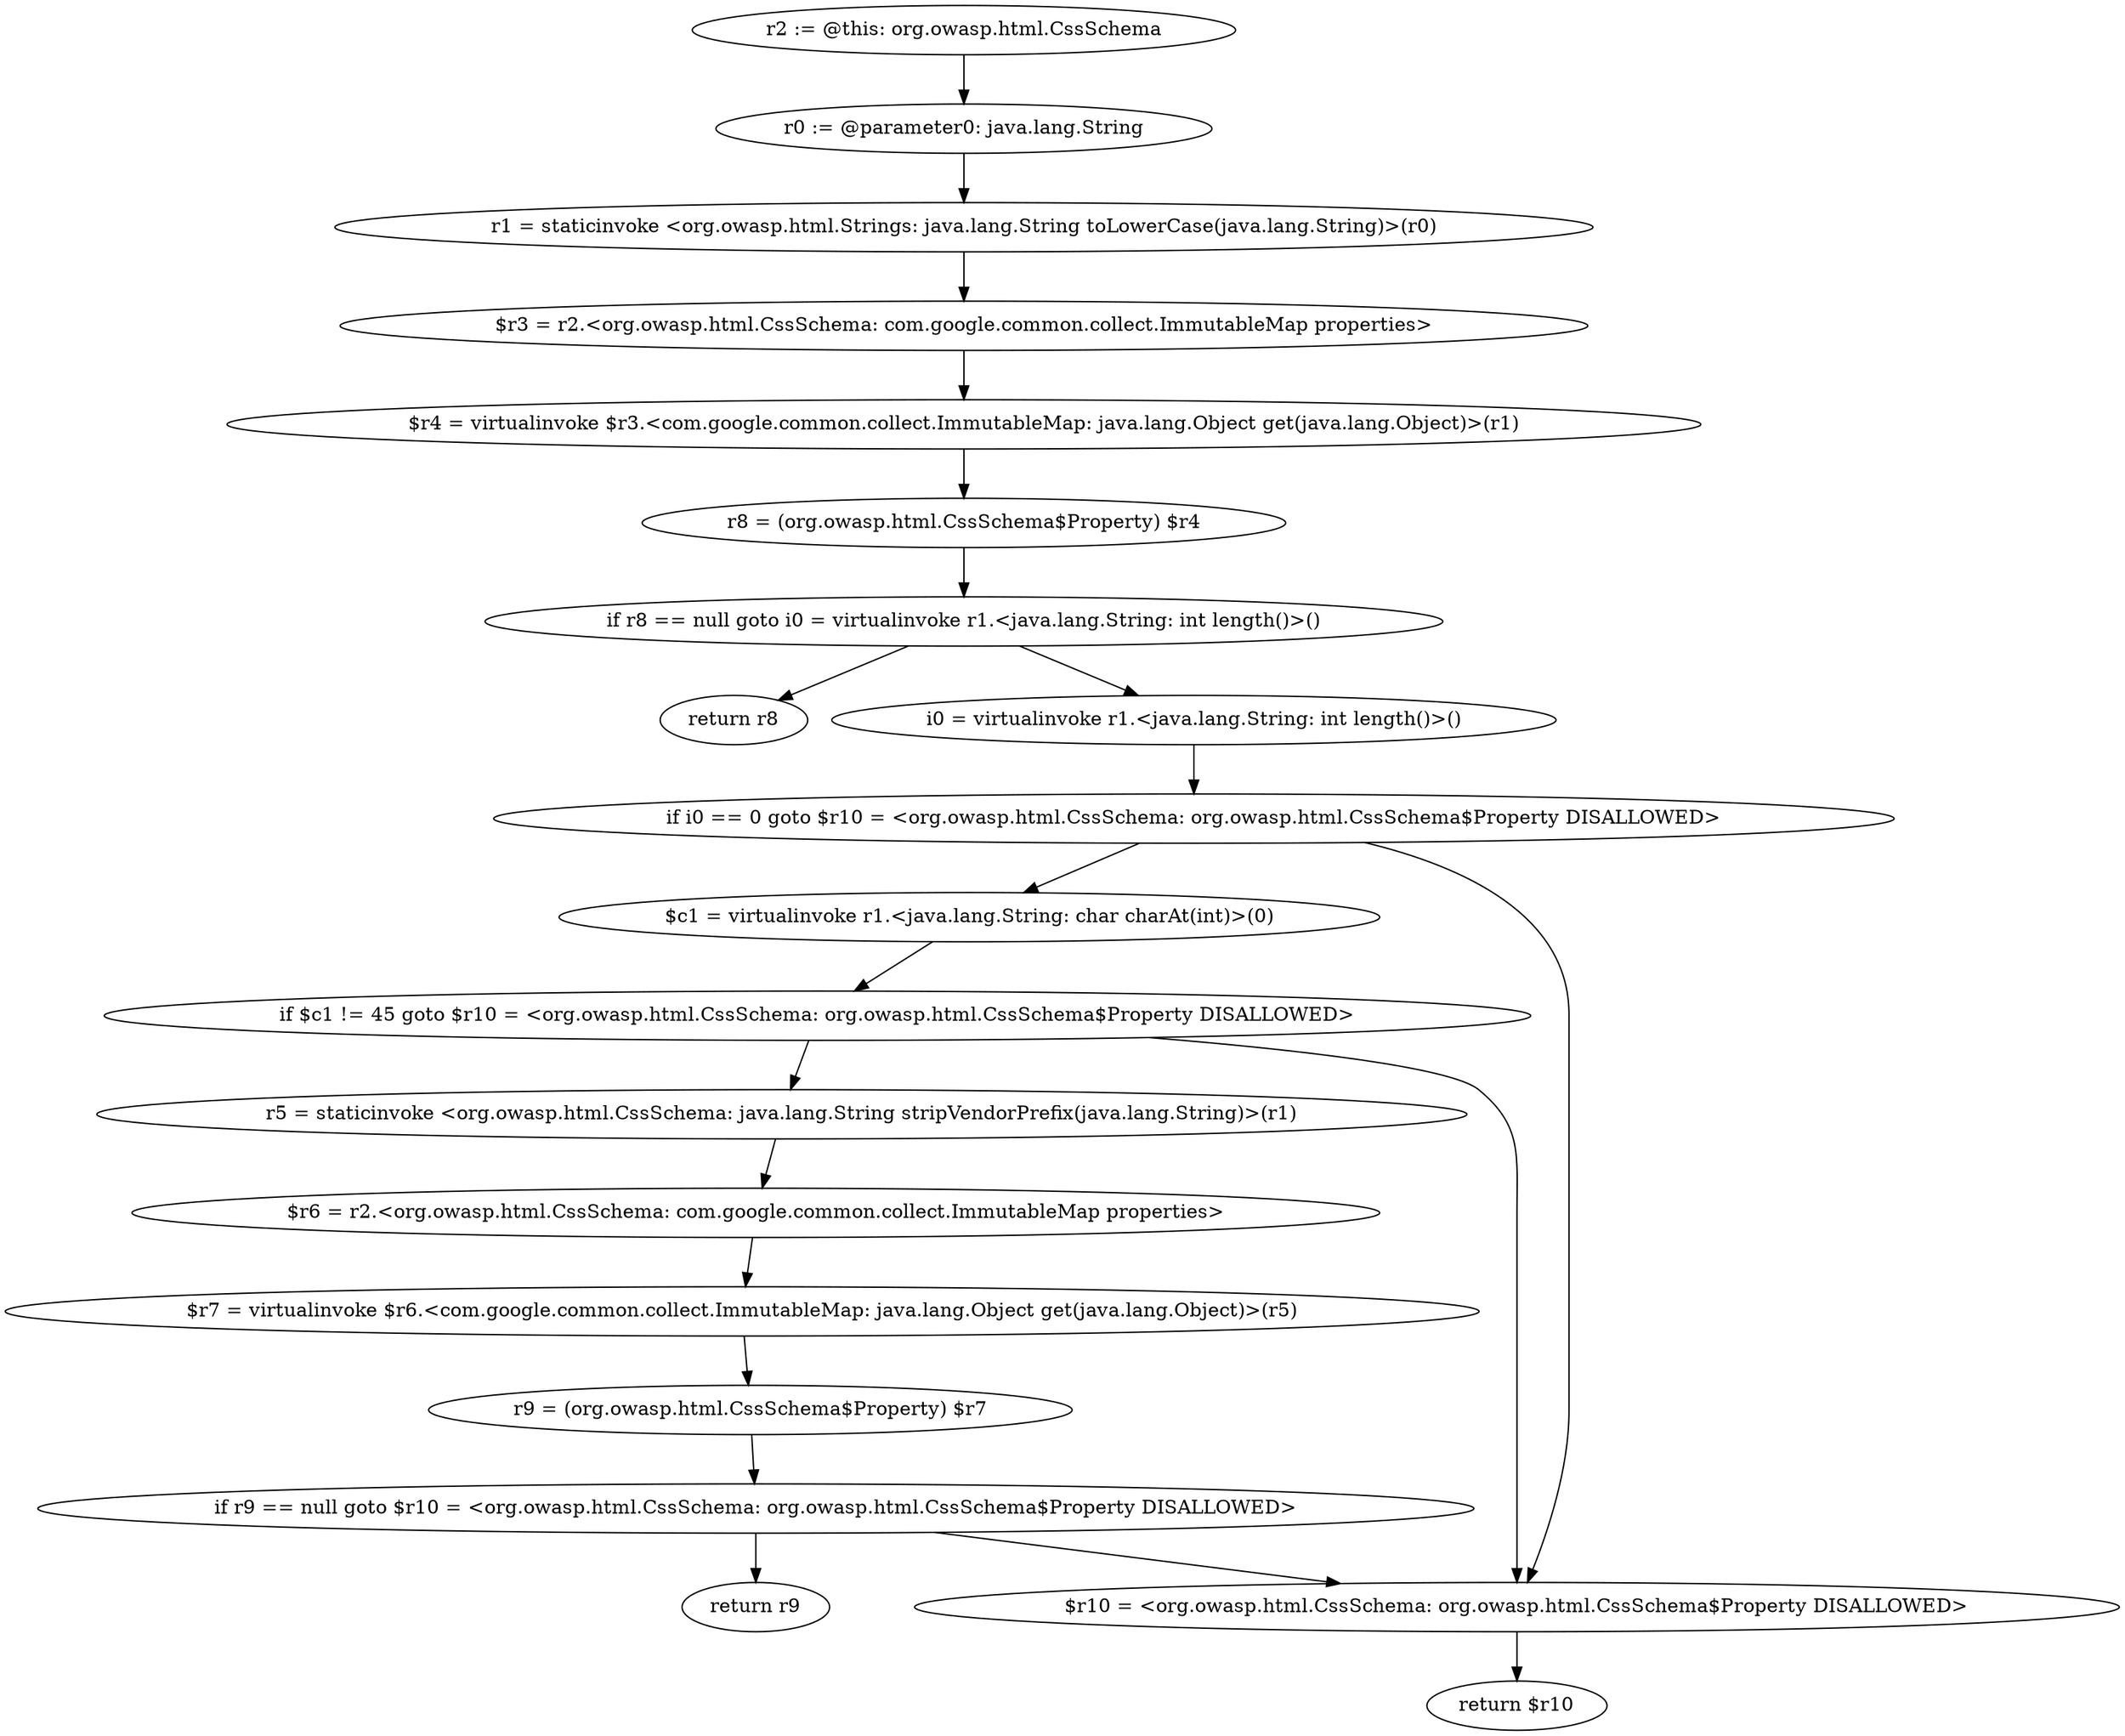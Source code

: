 digraph "unitGraph" {
    "r2 := @this: org.owasp.html.CssSchema"
    "r0 := @parameter0: java.lang.String"
    "r1 = staticinvoke <org.owasp.html.Strings: java.lang.String toLowerCase(java.lang.String)>(r0)"
    "$r3 = r2.<org.owasp.html.CssSchema: com.google.common.collect.ImmutableMap properties>"
    "$r4 = virtualinvoke $r3.<com.google.common.collect.ImmutableMap: java.lang.Object get(java.lang.Object)>(r1)"
    "r8 = (org.owasp.html.CssSchema$Property) $r4"
    "if r8 == null goto i0 = virtualinvoke r1.<java.lang.String: int length()>()"
    "return r8"
    "i0 = virtualinvoke r1.<java.lang.String: int length()>()"
    "if i0 == 0 goto $r10 = <org.owasp.html.CssSchema: org.owasp.html.CssSchema$Property DISALLOWED>"
    "$c1 = virtualinvoke r1.<java.lang.String: char charAt(int)>(0)"
    "if $c1 != 45 goto $r10 = <org.owasp.html.CssSchema: org.owasp.html.CssSchema$Property DISALLOWED>"
    "r5 = staticinvoke <org.owasp.html.CssSchema: java.lang.String stripVendorPrefix(java.lang.String)>(r1)"
    "$r6 = r2.<org.owasp.html.CssSchema: com.google.common.collect.ImmutableMap properties>"
    "$r7 = virtualinvoke $r6.<com.google.common.collect.ImmutableMap: java.lang.Object get(java.lang.Object)>(r5)"
    "r9 = (org.owasp.html.CssSchema$Property) $r7"
    "if r9 == null goto $r10 = <org.owasp.html.CssSchema: org.owasp.html.CssSchema$Property DISALLOWED>"
    "return r9"
    "$r10 = <org.owasp.html.CssSchema: org.owasp.html.CssSchema$Property DISALLOWED>"
    "return $r10"
    "r2 := @this: org.owasp.html.CssSchema"->"r0 := @parameter0: java.lang.String";
    "r0 := @parameter0: java.lang.String"->"r1 = staticinvoke <org.owasp.html.Strings: java.lang.String toLowerCase(java.lang.String)>(r0)";
    "r1 = staticinvoke <org.owasp.html.Strings: java.lang.String toLowerCase(java.lang.String)>(r0)"->"$r3 = r2.<org.owasp.html.CssSchema: com.google.common.collect.ImmutableMap properties>";
    "$r3 = r2.<org.owasp.html.CssSchema: com.google.common.collect.ImmutableMap properties>"->"$r4 = virtualinvoke $r3.<com.google.common.collect.ImmutableMap: java.lang.Object get(java.lang.Object)>(r1)";
    "$r4 = virtualinvoke $r3.<com.google.common.collect.ImmutableMap: java.lang.Object get(java.lang.Object)>(r1)"->"r8 = (org.owasp.html.CssSchema$Property) $r4";
    "r8 = (org.owasp.html.CssSchema$Property) $r4"->"if r8 == null goto i0 = virtualinvoke r1.<java.lang.String: int length()>()";
    "if r8 == null goto i0 = virtualinvoke r1.<java.lang.String: int length()>()"->"return r8";
    "if r8 == null goto i0 = virtualinvoke r1.<java.lang.String: int length()>()"->"i0 = virtualinvoke r1.<java.lang.String: int length()>()";
    "i0 = virtualinvoke r1.<java.lang.String: int length()>()"->"if i0 == 0 goto $r10 = <org.owasp.html.CssSchema: org.owasp.html.CssSchema$Property DISALLOWED>";
    "if i0 == 0 goto $r10 = <org.owasp.html.CssSchema: org.owasp.html.CssSchema$Property DISALLOWED>"->"$c1 = virtualinvoke r1.<java.lang.String: char charAt(int)>(0)";
    "if i0 == 0 goto $r10 = <org.owasp.html.CssSchema: org.owasp.html.CssSchema$Property DISALLOWED>"->"$r10 = <org.owasp.html.CssSchema: org.owasp.html.CssSchema$Property DISALLOWED>";
    "$c1 = virtualinvoke r1.<java.lang.String: char charAt(int)>(0)"->"if $c1 != 45 goto $r10 = <org.owasp.html.CssSchema: org.owasp.html.CssSchema$Property DISALLOWED>";
    "if $c1 != 45 goto $r10 = <org.owasp.html.CssSchema: org.owasp.html.CssSchema$Property DISALLOWED>"->"r5 = staticinvoke <org.owasp.html.CssSchema: java.lang.String stripVendorPrefix(java.lang.String)>(r1)";
    "if $c1 != 45 goto $r10 = <org.owasp.html.CssSchema: org.owasp.html.CssSchema$Property DISALLOWED>"->"$r10 = <org.owasp.html.CssSchema: org.owasp.html.CssSchema$Property DISALLOWED>";
    "r5 = staticinvoke <org.owasp.html.CssSchema: java.lang.String stripVendorPrefix(java.lang.String)>(r1)"->"$r6 = r2.<org.owasp.html.CssSchema: com.google.common.collect.ImmutableMap properties>";
    "$r6 = r2.<org.owasp.html.CssSchema: com.google.common.collect.ImmutableMap properties>"->"$r7 = virtualinvoke $r6.<com.google.common.collect.ImmutableMap: java.lang.Object get(java.lang.Object)>(r5)";
    "$r7 = virtualinvoke $r6.<com.google.common.collect.ImmutableMap: java.lang.Object get(java.lang.Object)>(r5)"->"r9 = (org.owasp.html.CssSchema$Property) $r7";
    "r9 = (org.owasp.html.CssSchema$Property) $r7"->"if r9 == null goto $r10 = <org.owasp.html.CssSchema: org.owasp.html.CssSchema$Property DISALLOWED>";
    "if r9 == null goto $r10 = <org.owasp.html.CssSchema: org.owasp.html.CssSchema$Property DISALLOWED>"->"return r9";
    "if r9 == null goto $r10 = <org.owasp.html.CssSchema: org.owasp.html.CssSchema$Property DISALLOWED>"->"$r10 = <org.owasp.html.CssSchema: org.owasp.html.CssSchema$Property DISALLOWED>";
    "$r10 = <org.owasp.html.CssSchema: org.owasp.html.CssSchema$Property DISALLOWED>"->"return $r10";
}

